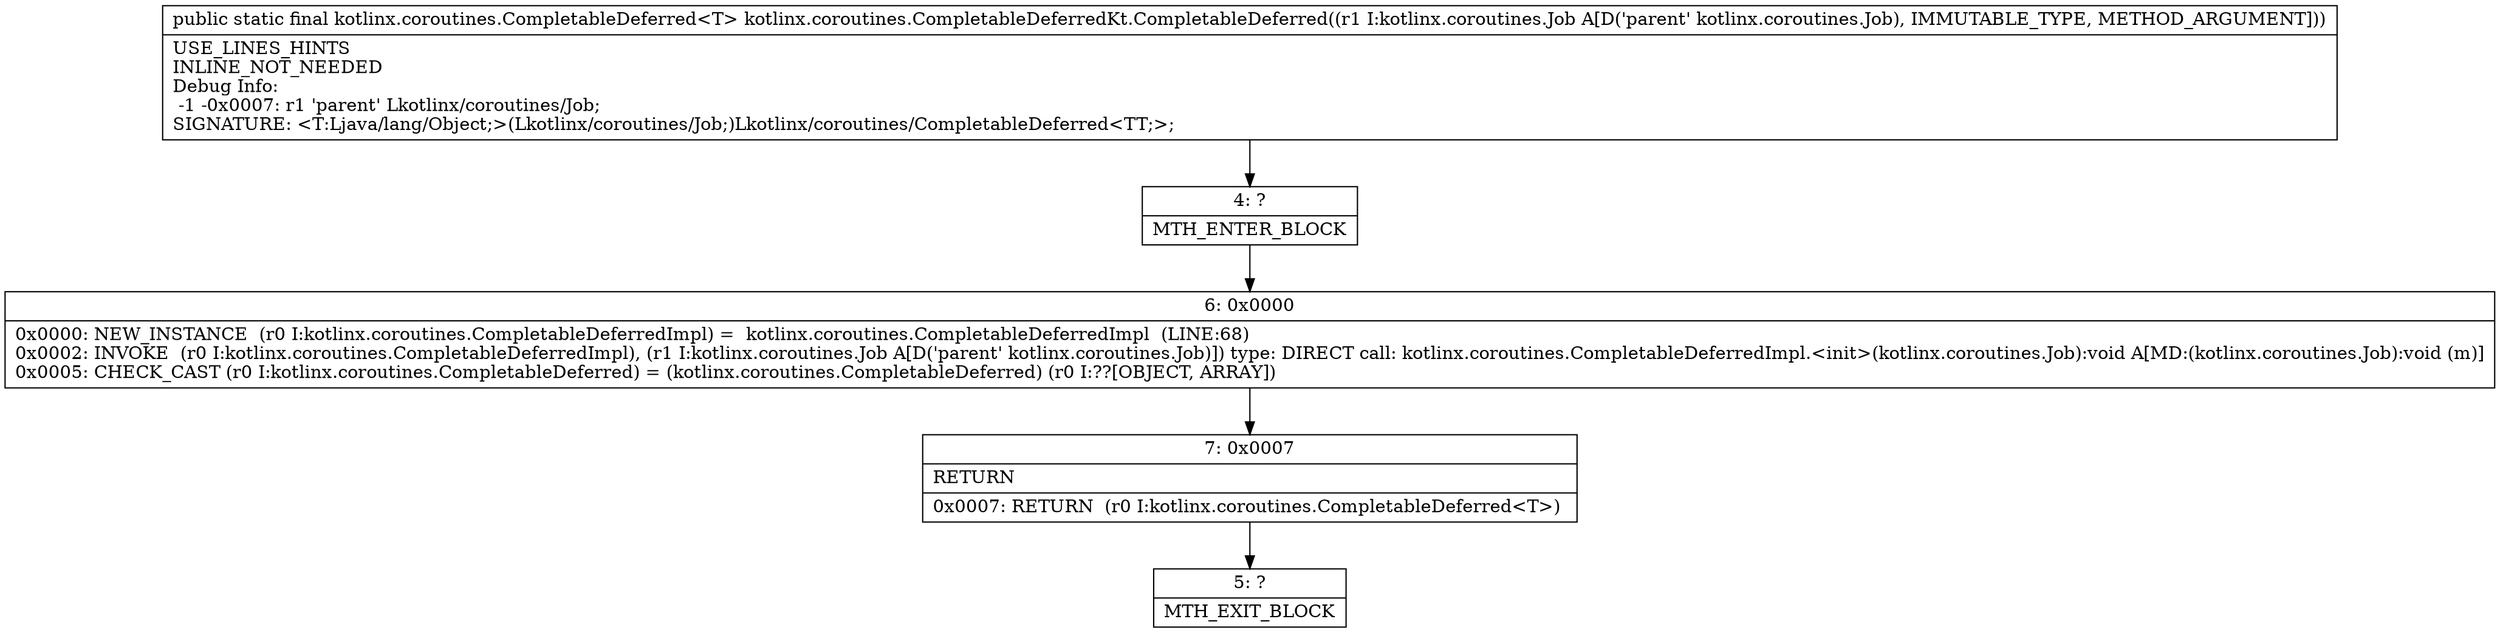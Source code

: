 digraph "CFG forkotlinx.coroutines.CompletableDeferredKt.CompletableDeferred(Lkotlinx\/coroutines\/Job;)Lkotlinx\/coroutines\/CompletableDeferred;" {
Node_4 [shape=record,label="{4\:\ ?|MTH_ENTER_BLOCK\l}"];
Node_6 [shape=record,label="{6\:\ 0x0000|0x0000: NEW_INSTANCE  (r0 I:kotlinx.coroutines.CompletableDeferredImpl) =  kotlinx.coroutines.CompletableDeferredImpl  (LINE:68)\l0x0002: INVOKE  (r0 I:kotlinx.coroutines.CompletableDeferredImpl), (r1 I:kotlinx.coroutines.Job A[D('parent' kotlinx.coroutines.Job)]) type: DIRECT call: kotlinx.coroutines.CompletableDeferredImpl.\<init\>(kotlinx.coroutines.Job):void A[MD:(kotlinx.coroutines.Job):void (m)]\l0x0005: CHECK_CAST (r0 I:kotlinx.coroutines.CompletableDeferred) = (kotlinx.coroutines.CompletableDeferred) (r0 I:??[OBJECT, ARRAY]) \l}"];
Node_7 [shape=record,label="{7\:\ 0x0007|RETURN\l|0x0007: RETURN  (r0 I:kotlinx.coroutines.CompletableDeferred\<T\>) \l}"];
Node_5 [shape=record,label="{5\:\ ?|MTH_EXIT_BLOCK\l}"];
MethodNode[shape=record,label="{public static final kotlinx.coroutines.CompletableDeferred\<T\> kotlinx.coroutines.CompletableDeferredKt.CompletableDeferred((r1 I:kotlinx.coroutines.Job A[D('parent' kotlinx.coroutines.Job), IMMUTABLE_TYPE, METHOD_ARGUMENT]))  | USE_LINES_HINTS\lINLINE_NOT_NEEDED\lDebug Info:\l  \-1 \-0x0007: r1 'parent' Lkotlinx\/coroutines\/Job;\lSIGNATURE: \<T:Ljava\/lang\/Object;\>(Lkotlinx\/coroutines\/Job;)Lkotlinx\/coroutines\/CompletableDeferred\<TT;\>;\l}"];
MethodNode -> Node_4;Node_4 -> Node_6;
Node_6 -> Node_7;
Node_7 -> Node_5;
}

